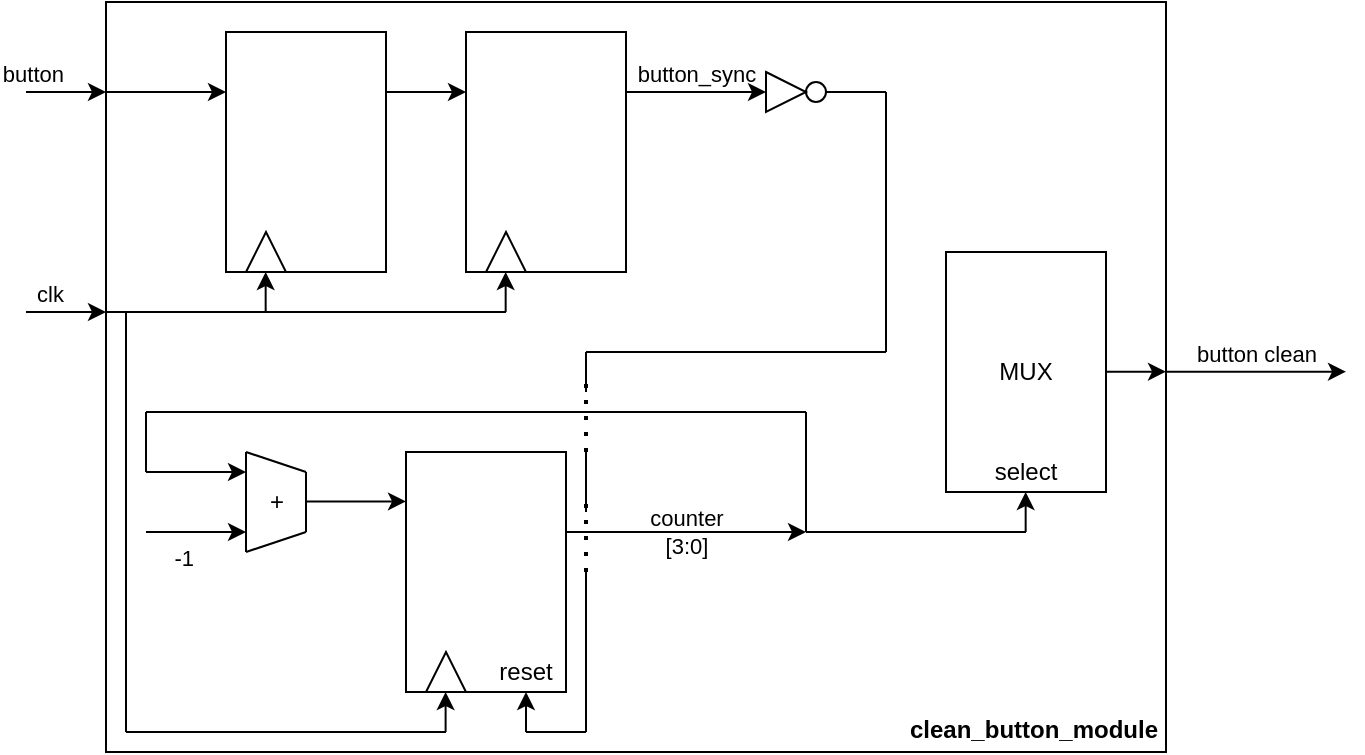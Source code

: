 <mxfile version="22.1.0" type="device">
  <diagram name="Page-1" id="HcEg8pD3V7-OboTiJlsW">
    <mxGraphModel dx="790" dy="430" grid="1" gridSize="10" guides="1" tooltips="1" connect="1" arrows="1" fold="1" page="1" pageScale="1" pageWidth="850" pageHeight="1100" math="0" shadow="0">
      <root>
        <mxCell id="0" />
        <mxCell id="1" parent="0" />
        <mxCell id="OswK609bfgFUA2K_-Q1M-1" value="" style="rounded=0;whiteSpace=wrap;html=1;fontColor=default;fillColor=none;fontStyle=0" vertex="1" parent="1">
          <mxGeometry x="60" y="5" width="530" height="375" as="geometry" />
        </mxCell>
        <mxCell id="OswK609bfgFUA2K_-Q1M-2" value="clk" style="endArrow=classic;html=1;rounded=0;labelPosition=left;verticalLabelPosition=top;align=right;verticalAlign=bottom;labelBackgroundColor=none;fontStyle=0" edge="1" parent="1">
          <mxGeometry width="50" height="50" relative="1" as="geometry">
            <mxPoint x="20" y="160" as="sourcePoint" />
            <mxPoint x="60" y="160" as="targetPoint" />
          </mxGeometry>
        </mxCell>
        <mxCell id="OswK609bfgFUA2K_-Q1M-3" value="button" style="endArrow=classic;html=1;rounded=0;labelPosition=left;verticalLabelPosition=top;align=right;verticalAlign=bottom;labelBackgroundColor=none;fontStyle=0" edge="1" parent="1">
          <mxGeometry width="50" height="50" relative="1" as="geometry">
            <mxPoint x="20" y="50" as="sourcePoint" />
            <mxPoint x="60" y="50" as="targetPoint" />
          </mxGeometry>
        </mxCell>
        <mxCell id="OswK609bfgFUA2K_-Q1M-4" value="button clean" style="endArrow=classic;html=1;rounded=0;labelPosition=center;verticalLabelPosition=top;align=center;verticalAlign=bottom;labelBackgroundColor=none;fontStyle=0" edge="1" parent="1">
          <mxGeometry width="50" height="50" relative="1" as="geometry">
            <mxPoint x="590" y="189.83" as="sourcePoint" />
            <mxPoint x="680" y="189.83" as="targetPoint" />
          </mxGeometry>
        </mxCell>
        <mxCell id="OswK609bfgFUA2K_-Q1M-8" value="" style="rounded=0;whiteSpace=wrap;html=1;fillColor=none;fontStyle=0" vertex="1" parent="1">
          <mxGeometry x="120" y="20" width="80" height="120" as="geometry" />
        </mxCell>
        <mxCell id="OswK609bfgFUA2K_-Q1M-9" value="" style="triangle;whiteSpace=wrap;html=1;rotation=-90;fontStyle=0" vertex="1" parent="1">
          <mxGeometry x="130" y="120" width="20" height="20" as="geometry" />
        </mxCell>
        <mxCell id="OswK609bfgFUA2K_-Q1M-11" value="" style="rounded=0;whiteSpace=wrap;html=1;fillColor=none;fontStyle=0" vertex="1" parent="1">
          <mxGeometry x="240" y="20" width="80" height="120" as="geometry" />
        </mxCell>
        <mxCell id="OswK609bfgFUA2K_-Q1M-12" value="" style="triangle;whiteSpace=wrap;html=1;rotation=-90;fontStyle=0" vertex="1" parent="1">
          <mxGeometry x="250" y="120" width="20" height="20" as="geometry" />
        </mxCell>
        <mxCell id="OswK609bfgFUA2K_-Q1M-14" value="" style="endArrow=none;html=1;rounded=0;fontStyle=0" edge="1" parent="1">
          <mxGeometry width="50" height="50" relative="1" as="geometry">
            <mxPoint x="60" y="160" as="sourcePoint" />
            <mxPoint x="260" y="160" as="targetPoint" />
          </mxGeometry>
        </mxCell>
        <mxCell id="OswK609bfgFUA2K_-Q1M-15" value="" style="endArrow=classic;html=1;rounded=0;fontStyle=0" edge="1" parent="1">
          <mxGeometry width="50" height="50" relative="1" as="geometry">
            <mxPoint x="139.83" y="160" as="sourcePoint" />
            <mxPoint x="139.83" y="140" as="targetPoint" />
          </mxGeometry>
        </mxCell>
        <mxCell id="OswK609bfgFUA2K_-Q1M-16" value="" style="endArrow=classic;html=1;rounded=0;fontStyle=0" edge="1" parent="1">
          <mxGeometry width="50" height="50" relative="1" as="geometry">
            <mxPoint x="259.83" y="160" as="sourcePoint" />
            <mxPoint x="259.83" y="140" as="targetPoint" />
          </mxGeometry>
        </mxCell>
        <mxCell id="OswK609bfgFUA2K_-Q1M-18" value="" style="endArrow=classic;html=1;rounded=0;entryX=0;entryY=0.25;entryDx=0;entryDy=0;fontStyle=0" edge="1" parent="1" target="OswK609bfgFUA2K_-Q1M-8">
          <mxGeometry width="50" height="50" relative="1" as="geometry">
            <mxPoint x="60" y="50" as="sourcePoint" />
            <mxPoint x="110" as="targetPoint" />
          </mxGeometry>
        </mxCell>
        <mxCell id="OswK609bfgFUA2K_-Q1M-19" value="" style="endArrow=classic;html=1;rounded=0;fontStyle=0" edge="1" parent="1">
          <mxGeometry width="50" height="50" relative="1" as="geometry">
            <mxPoint x="200" y="50" as="sourcePoint" />
            <mxPoint x="240" y="50" as="targetPoint" />
          </mxGeometry>
        </mxCell>
        <mxCell id="OswK609bfgFUA2K_-Q1M-20" value="&lt;span&gt;button_sync&lt;/span&gt;" style="endArrow=classic;html=1;rounded=0;labelBackgroundColor=none;labelPosition=center;verticalLabelPosition=top;align=center;verticalAlign=bottom;fontStyle=0" edge="1" parent="1">
          <mxGeometry width="50" height="50" relative="1" as="geometry">
            <mxPoint x="320" y="50" as="sourcePoint" />
            <mxPoint x="390" y="50" as="targetPoint" />
          </mxGeometry>
        </mxCell>
        <mxCell id="OswK609bfgFUA2K_-Q1M-21" value="" style="rounded=0;whiteSpace=wrap;html=1;fillColor=none;fontStyle=0" vertex="1" parent="1">
          <mxGeometry x="210" y="230" width="80" height="120" as="geometry" />
        </mxCell>
        <mxCell id="OswK609bfgFUA2K_-Q1M-22" value="" style="triangle;whiteSpace=wrap;html=1;rotation=-90;fontStyle=0" vertex="1" parent="1">
          <mxGeometry x="220" y="330" width="20" height="20" as="geometry" />
        </mxCell>
        <mxCell id="OswK609bfgFUA2K_-Q1M-23" value="reset" style="text;html=1;strokeColor=none;fillColor=none;align=center;verticalAlign=middle;whiteSpace=wrap;rounded=0;fontStyle=0" vertex="1" parent="1">
          <mxGeometry x="240" y="325" width="60" height="30" as="geometry" />
        </mxCell>
        <mxCell id="OswK609bfgFUA2K_-Q1M-24" value="&lt;div&gt;counter&lt;/div&gt;&lt;div&gt;[3:0]&lt;/div&gt;" style="endArrow=classic;html=1;rounded=0;labelBackgroundColor=none;fontStyle=0" edge="1" parent="1">
          <mxGeometry width="50" height="50" relative="1" as="geometry">
            <mxPoint x="290" y="270" as="sourcePoint" />
            <mxPoint x="410" y="270" as="targetPoint" />
          </mxGeometry>
        </mxCell>
        <mxCell id="OswK609bfgFUA2K_-Q1M-25" value="" style="endArrow=none;html=1;rounded=0;fontStyle=0" edge="1" parent="1">
          <mxGeometry width="50" height="50" relative="1" as="geometry">
            <mxPoint x="130" y="280" as="sourcePoint" />
            <mxPoint x="130" y="230" as="targetPoint" />
          </mxGeometry>
        </mxCell>
        <mxCell id="OswK609bfgFUA2K_-Q1M-26" value="" style="endArrow=none;html=1;rounded=0;fontStyle=0" edge="1" parent="1">
          <mxGeometry width="50" height="50" relative="1" as="geometry">
            <mxPoint x="160" y="270" as="sourcePoint" />
            <mxPoint x="160" y="240" as="targetPoint" />
          </mxGeometry>
        </mxCell>
        <mxCell id="OswK609bfgFUA2K_-Q1M-27" value="" style="endArrow=none;html=1;rounded=0;fontStyle=0" edge="1" parent="1">
          <mxGeometry width="50" height="50" relative="1" as="geometry">
            <mxPoint x="130" y="280" as="sourcePoint" />
            <mxPoint x="160" y="270" as="targetPoint" />
          </mxGeometry>
        </mxCell>
        <mxCell id="OswK609bfgFUA2K_-Q1M-28" value="" style="endArrow=none;html=1;rounded=0;fontStyle=0" edge="1" parent="1">
          <mxGeometry width="50" height="50" relative="1" as="geometry">
            <mxPoint x="130" y="230" as="sourcePoint" />
            <mxPoint x="160" y="240" as="targetPoint" />
          </mxGeometry>
        </mxCell>
        <mxCell id="OswK609bfgFUA2K_-Q1M-29" value="&lt;div&gt;+&lt;/div&gt;" style="text;html=1;align=center;verticalAlign=middle;resizable=0;points=[];autosize=1;strokeColor=none;fillColor=none;fontStyle=0" vertex="1" parent="1">
          <mxGeometry x="130" y="240" width="30" height="30" as="geometry" />
        </mxCell>
        <mxCell id="OswK609bfgFUA2K_-Q1M-30" value="&lt;div align=&quot;center&quot;&gt;-1&lt;/div&gt;" style="endArrow=classic;html=1;rounded=0;align=right;labelBackgroundColor=none;labelPosition=left;verticalLabelPosition=bottom;verticalAlign=top;fontStyle=0" edge="1" parent="1">
          <mxGeometry width="50" height="50" relative="1" as="geometry">
            <mxPoint x="80" y="270" as="sourcePoint" />
            <mxPoint x="130" y="270" as="targetPoint" />
          </mxGeometry>
        </mxCell>
        <mxCell id="OswK609bfgFUA2K_-Q1M-31" value="" style="endArrow=none;html=1;rounded=0;fontStyle=0" edge="1" parent="1">
          <mxGeometry width="50" height="50" relative="1" as="geometry">
            <mxPoint x="410" y="270" as="sourcePoint" />
            <mxPoint x="410" y="210" as="targetPoint" />
          </mxGeometry>
        </mxCell>
        <mxCell id="OswK609bfgFUA2K_-Q1M-32" value="" style="endArrow=none;html=1;rounded=0;fontStyle=0" edge="1" parent="1">
          <mxGeometry width="50" height="50" relative="1" as="geometry">
            <mxPoint x="80" y="210" as="sourcePoint" />
            <mxPoint x="410" y="210" as="targetPoint" />
          </mxGeometry>
        </mxCell>
        <mxCell id="OswK609bfgFUA2K_-Q1M-33" value="" style="endArrow=classic;html=1;rounded=0;fontStyle=0" edge="1" parent="1">
          <mxGeometry width="50" height="50" relative="1" as="geometry">
            <mxPoint x="80" y="240" as="sourcePoint" />
            <mxPoint x="130" y="240" as="targetPoint" />
          </mxGeometry>
        </mxCell>
        <mxCell id="OswK609bfgFUA2K_-Q1M-34" value="" style="endArrow=none;html=1;rounded=0;fontStyle=0" edge="1" parent="1">
          <mxGeometry width="50" height="50" relative="1" as="geometry">
            <mxPoint x="80" y="240" as="sourcePoint" />
            <mxPoint x="80" y="210" as="targetPoint" />
          </mxGeometry>
        </mxCell>
        <mxCell id="OswK609bfgFUA2K_-Q1M-35" value="" style="endArrow=classic;html=1;rounded=0;entryX=0;entryY=0.25;entryDx=0;entryDy=0;fontStyle=0" edge="1" parent="1">
          <mxGeometry width="50" height="50" relative="1" as="geometry">
            <mxPoint x="160" y="254.71" as="sourcePoint" />
            <mxPoint x="210" y="254.71" as="targetPoint" />
            <Array as="points">
              <mxPoint x="180" y="254.71" />
            </Array>
          </mxGeometry>
        </mxCell>
        <mxCell id="OswK609bfgFUA2K_-Q1M-55" value="" style="endArrow=none;html=1;rounded=0;fontStyle=0" edge="1" parent="1">
          <mxGeometry width="50" height="50" relative="1" as="geometry">
            <mxPoint x="70" y="370" as="sourcePoint" />
            <mxPoint x="70" y="160" as="targetPoint" />
          </mxGeometry>
        </mxCell>
        <mxCell id="OswK609bfgFUA2K_-Q1M-56" value="" style="endArrow=none;html=1;rounded=0;fontStyle=0" edge="1" parent="1">
          <mxGeometry width="50" height="50" relative="1" as="geometry">
            <mxPoint x="70" y="370" as="sourcePoint" />
            <mxPoint x="230" y="370" as="targetPoint" />
          </mxGeometry>
        </mxCell>
        <mxCell id="OswK609bfgFUA2K_-Q1M-57" value="" style="endArrow=classic;html=1;rounded=0;fontStyle=0" edge="1" parent="1">
          <mxGeometry width="50" height="50" relative="1" as="geometry">
            <mxPoint x="229.8" y="370" as="sourcePoint" />
            <mxPoint x="229.8" y="350" as="targetPoint" />
          </mxGeometry>
        </mxCell>
        <mxCell id="OswK609bfgFUA2K_-Q1M-59" value="" style="ellipse;whiteSpace=wrap;html=1;aspect=fixed;fontStyle=0" vertex="1" parent="1">
          <mxGeometry x="410" y="45" width="10" height="10" as="geometry" />
        </mxCell>
        <mxCell id="OswK609bfgFUA2K_-Q1M-61" value="" style="endArrow=none;html=1;rounded=0;fontStyle=0" edge="1" parent="1">
          <mxGeometry width="50" height="50" relative="1" as="geometry">
            <mxPoint x="270" y="370" as="sourcePoint" />
            <mxPoint x="300" y="370" as="targetPoint" />
          </mxGeometry>
        </mxCell>
        <mxCell id="OswK609bfgFUA2K_-Q1M-62" value="" style="endArrow=classic;html=1;rounded=0;fontStyle=0" edge="1" parent="1">
          <mxGeometry width="50" height="50" relative="1" as="geometry">
            <mxPoint x="270" y="370" as="sourcePoint" />
            <mxPoint x="270" y="350" as="targetPoint" />
          </mxGeometry>
        </mxCell>
        <mxCell id="OswK609bfgFUA2K_-Q1M-63" value="" style="endArrow=none;html=1;rounded=0;fontStyle=0" edge="1" parent="1">
          <mxGeometry width="50" height="50" relative="1" as="geometry">
            <mxPoint x="300" y="370" as="sourcePoint" />
            <mxPoint x="300" y="290" as="targetPoint" />
          </mxGeometry>
        </mxCell>
        <mxCell id="OswK609bfgFUA2K_-Q1M-64" value="" style="endArrow=none;dashed=1;html=1;dashPattern=1 3;strokeWidth=2;rounded=0;fontStyle=0" edge="1" parent="1">
          <mxGeometry width="50" height="50" relative="1" as="geometry">
            <mxPoint x="300" y="290" as="sourcePoint" />
            <mxPoint x="300" y="250" as="targetPoint" />
          </mxGeometry>
        </mxCell>
        <mxCell id="OswK609bfgFUA2K_-Q1M-66" value="" style="endArrow=none;html=1;rounded=0;fontStyle=0" edge="1" parent="1">
          <mxGeometry width="50" height="50" relative="1" as="geometry">
            <mxPoint x="300" y="180" as="sourcePoint" />
            <mxPoint x="450" y="180" as="targetPoint" />
          </mxGeometry>
        </mxCell>
        <mxCell id="OswK609bfgFUA2K_-Q1M-67" value="" style="endArrow=none;html=1;rounded=0;fontStyle=0" edge="1" parent="1">
          <mxGeometry width="50" height="50" relative="1" as="geometry">
            <mxPoint x="450" y="180" as="sourcePoint" />
            <mxPoint x="450" y="50" as="targetPoint" />
          </mxGeometry>
        </mxCell>
        <mxCell id="OswK609bfgFUA2K_-Q1M-68" value="" style="endArrow=none;html=1;rounded=0;fontStyle=0;exitX=1;exitY=0.5;exitDx=0;exitDy=0;" edge="1" parent="1" source="OswK609bfgFUA2K_-Q1M-59">
          <mxGeometry width="50" height="50" relative="1" as="geometry">
            <mxPoint x="425" y="49.83" as="sourcePoint" />
            <mxPoint x="450" y="50" as="targetPoint" />
          </mxGeometry>
        </mxCell>
        <mxCell id="OswK609bfgFUA2K_-Q1M-69" value="" style="endArrow=none;dashed=1;html=1;dashPattern=1 3;strokeWidth=2;rounded=0;fontStyle=0" edge="1" parent="1">
          <mxGeometry width="50" height="50" relative="1" as="geometry">
            <mxPoint x="300" y="230" as="sourcePoint" />
            <mxPoint x="300" y="190" as="targetPoint" />
          </mxGeometry>
        </mxCell>
        <mxCell id="OswK609bfgFUA2K_-Q1M-70" value="" style="endArrow=none;html=1;rounded=0;fontStyle=0" edge="1" parent="1">
          <mxGeometry width="50" height="50" relative="1" as="geometry">
            <mxPoint x="300" y="260" as="sourcePoint" />
            <mxPoint x="300" y="230" as="targetPoint" />
          </mxGeometry>
        </mxCell>
        <mxCell id="OswK609bfgFUA2K_-Q1M-71" value="" style="endArrow=none;html=1;rounded=0;fontStyle=0" edge="1" parent="1">
          <mxGeometry width="50" height="50" relative="1" as="geometry">
            <mxPoint x="300" y="200" as="sourcePoint" />
            <mxPoint x="300" y="180" as="targetPoint" />
          </mxGeometry>
        </mxCell>
        <mxCell id="OswK609bfgFUA2K_-Q1M-72" value="&lt;span&gt;clean_button_module&lt;/span&gt;" style="text;whiteSpace=wrap;html=1;fontStyle=1" vertex="1" parent="1">
          <mxGeometry x="460" y="355" width="120" height="20" as="geometry" />
        </mxCell>
        <mxCell id="OswK609bfgFUA2K_-Q1M-73" value="" style="triangle;whiteSpace=wrap;html=1;" vertex="1" parent="1">
          <mxGeometry x="390" y="40" width="20" height="20" as="geometry" />
        </mxCell>
        <mxCell id="OswK609bfgFUA2K_-Q1M-75" value="MUX" style="rounded=0;whiteSpace=wrap;html=1;fillColor=none;" vertex="1" parent="1">
          <mxGeometry x="480" y="130" width="80" height="120" as="geometry" />
        </mxCell>
        <mxCell id="OswK609bfgFUA2K_-Q1M-76" value="" style="endArrow=none;html=1;rounded=0;" edge="1" parent="1">
          <mxGeometry width="50" height="50" relative="1" as="geometry">
            <mxPoint x="410" y="270" as="sourcePoint" />
            <mxPoint x="520" y="270" as="targetPoint" />
          </mxGeometry>
        </mxCell>
        <mxCell id="OswK609bfgFUA2K_-Q1M-77" value="select" style="text;html=1;strokeColor=none;fillColor=none;align=center;verticalAlign=middle;whiteSpace=wrap;rounded=0;" vertex="1" parent="1">
          <mxGeometry x="490" y="230" width="60" height="20" as="geometry" />
        </mxCell>
        <mxCell id="OswK609bfgFUA2K_-Q1M-78" value="" style="endArrow=classic;html=1;rounded=0;" edge="1" parent="1">
          <mxGeometry width="50" height="50" relative="1" as="geometry">
            <mxPoint x="519.83" y="270" as="sourcePoint" />
            <mxPoint x="519.83" y="250" as="targetPoint" />
          </mxGeometry>
        </mxCell>
        <mxCell id="OswK609bfgFUA2K_-Q1M-79" value="" style="endArrow=classic;html=1;rounded=0;" edge="1" parent="1">
          <mxGeometry width="50" height="50" relative="1" as="geometry">
            <mxPoint x="560" y="189.83" as="sourcePoint" />
            <mxPoint x="590" y="189.83" as="targetPoint" />
          </mxGeometry>
        </mxCell>
      </root>
    </mxGraphModel>
  </diagram>
</mxfile>
